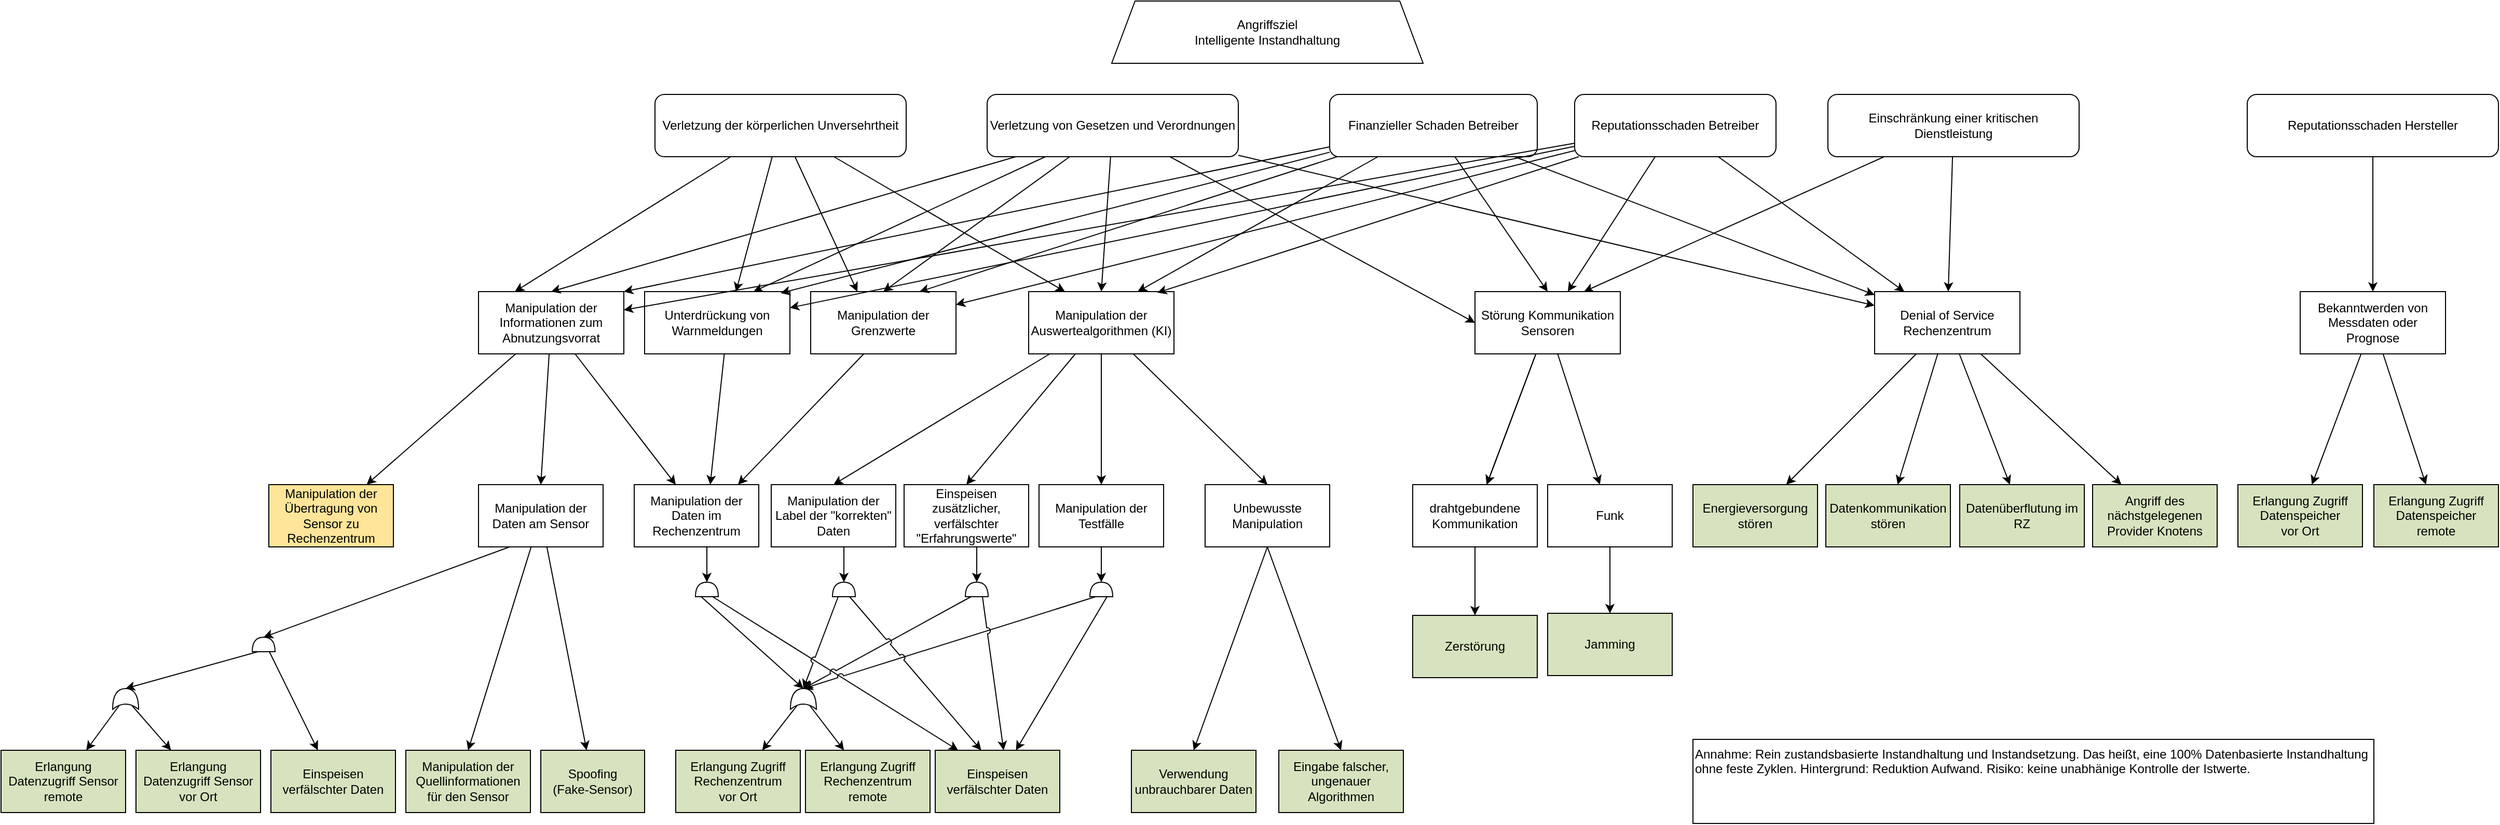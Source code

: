 <mxfile compressed="false" version="15.7.3" type="device">
  <diagram id="bJp0U2BYxJu8FbHyDJQ4" name="Seite-1">
    <mxGraphModel dx="253" dy="875" grid="1" gridSize="10" guides="1" tooltips="1" connect="1" arrows="1" fold="1" page="1" pageScale="1" pageWidth="1169" pageHeight="827" math="0" shadow="0">
      <root>
        <mxCell id="0" />
        <mxCell id="1" parent="0" />
        <mxCell id="jXCS238gb6TeO9UXM5F6-50" value="" style="edgeStyle=none;rounded=0;orthogonalLoop=1;jettySize=auto;exitX=0;exitY=0.75;exitDx=0;exitDy=0;exitPerimeter=0;jumpStyle=arc;" parent="1" source="jXCS238gb6TeO9UXM5F6-48" edge="1">
          <mxGeometry relative="1" as="geometry">
            <mxPoint x="2342.5" y="622.5" as="sourcePoint" />
            <mxPoint x="2622.051" y="742" as="targetPoint" />
          </mxGeometry>
        </mxCell>
        <mxCell id="eo-EwUSCdZ1exYj2hIaM-5" style="rounded=0;orthogonalLoop=1;jettySize=auto;entryX=0.25;entryY=0;entryDx=0;entryDy=0;" parent="1" source="fspGmHOXtjN8gbxVSLJ7-2" target="HO09paWQtQ8aA_VJCihO-5" edge="1">
          <mxGeometry relative="1" as="geometry">
            <mxPoint x="2220" y="290" as="targetPoint" />
          </mxGeometry>
        </mxCell>
        <mxCell id="eo-EwUSCdZ1exYj2hIaM-16" style="edgeStyle=none;rounded=0;orthogonalLoop=1;jettySize=auto;entryX=0.25;entryY=0;entryDx=0;entryDy=0;" parent="1" source="fspGmHOXtjN8gbxVSLJ7-2" target="BZ-zsQf28_UimCe_Q0Ja-2" edge="1">
          <mxGeometry relative="1" as="geometry">
            <mxPoint x="2631.833" y="290" as="targetPoint" />
          </mxGeometry>
        </mxCell>
        <mxCell id="eo-EwUSCdZ1exYj2hIaM-18" style="edgeStyle=none;rounded=0;orthogonalLoop=1;jettySize=auto;" parent="1" source="fspGmHOXtjN8gbxVSLJ7-2" edge="1">
          <mxGeometry relative="1" as="geometry">
            <mxPoint x="2408.053" y="300" as="targetPoint" />
          </mxGeometry>
        </mxCell>
        <object label="Verletzung der körperlichen Unversehrtheit" id="fspGmHOXtjN8gbxVSLJ7-2">
          <ag_attributes />
          <ag_computed_attributes />
          <mxCell style="rounded=1;whiteSpace=wrap;" parent="1" vertex="1">
            <mxGeometry x="2330" y="110" width="242" height="60" as="geometry" />
          </mxCell>
        </object>
        <object label="Finanzieller Schaden Betreiber" id="fspGmHOXtjN8gbxVSLJ7-3">
          <ag_attributes />
          <ag_computed_attributes />
          <mxCell style="rounded=1;whiteSpace=wrap;" parent="1" vertex="1">
            <mxGeometry x="2980" y="110" width="200" height="60" as="geometry" />
          </mxCell>
        </object>
        <object label="Einschränkung einer kritischen Dienstleistung" id="fspGmHOXtjN8gbxVSLJ7-4">
          <ag_attributes />
          <ag_computed_attributes />
          <mxCell style="rounded=1;whiteSpace=wrap;" parent="1" vertex="1">
            <mxGeometry x="3460" y="110" width="242" height="60" as="geometry" />
          </mxCell>
        </object>
        <object label="Verletzung von Gesetzen und Verordnungen" id="fspGmHOXtjN8gbxVSLJ7-5">
          <ag_attributes />
          <ag_computed_attributes />
          <mxCell style="rounded=1;whiteSpace=wrap;" parent="1" vertex="1">
            <mxGeometry x="2650" y="110" width="242" height="60" as="geometry" />
          </mxCell>
        </object>
        <mxCell id="1Eub8yADe1-0UL1Ypj2I-6" value="" style="edgeStyle=none;rounded=0;orthogonalLoop=1;jettySize=auto;" parent="1" source="HO09paWQtQ8aA_VJCihO-5" target="1Eub8yADe1-0UL1Ypj2I-5" edge="1">
          <mxGeometry relative="1" as="geometry" />
        </mxCell>
        <object label="Manipulation der Informationen zum Abnutzungsvorrat" id="HO09paWQtQ8aA_VJCihO-5">
          <ag_attributes />
          <ag_computed_attributes />
          <mxCell style="rounded=0;whiteSpace=wrap;" parent="1" vertex="1">
            <mxGeometry x="2160" y="300" width="140" height="60" as="geometry" />
          </mxCell>
        </object>
        <object label="Unterdrückung von Warnmeldungen" id="eo-EwUSCdZ1exYj2hIaM-17">
          <ag_attributes />
          <ag_computed_attributes />
          <mxCell style="rounded=0;whiteSpace=wrap;" parent="1" vertex="1">
            <mxGeometry x="2320" y="300" width="140" height="60" as="geometry" />
          </mxCell>
        </object>
        <mxCell id="eo-EwUSCdZ1exYj2hIaM-24" value="Annahme: Rein zustandsbasierte Instandhaltung und Instandsetzung. Das heißt, eine 100% Datenbasierte Instandhaltung ohne feste Zyklen. Hintergrund: Reduktion Aufwand. Risiko: keine unabhänige Kontrolle der Istwerte." style="rounded=0;whiteSpace=wrap;align=left;verticalAlign=top;" parent="1" vertex="1">
          <mxGeometry x="3330" y="731.5" width="656" height="81" as="geometry" />
        </mxCell>
        <mxCell id="1Eub8yADe1-0UL1Ypj2I-5" value="Manipulation der Übertragung von Sensor zu Rechenzentrum" style="whiteSpace=wrap;fillColor=#fee599;strokeColor=rgba(0, 0, 0, 1);" parent="1" vertex="1">
          <mxGeometry x="1958" y="486" width="120" height="60" as="geometry" />
        </mxCell>
        <mxCell id="prHqzUwzGcExC0PoVFJL-5" style="rounded=0;orthogonalLoop=1;jettySize=auto;entryX=1;entryY=0.5;entryDx=0;entryDy=0;entryPerimeter=0;exitY=1;exitDx=0;exitDy=0;exitX=0.25;" parent="1" source="BZ-zsQf28_UimCe_Q0Ja-1" target="prHqzUwzGcExC0PoVFJL-4" edge="1">
          <mxGeometry relative="1" as="geometry" />
        </mxCell>
        <mxCell id="BZ-zsQf28_UimCe_Q0Ja-1" value="Manipulation der Daten am Sensor" style="whiteSpace=wrap;rounded=0;" parent="1" vertex="1">
          <mxGeometry x="2160" y="486" width="120" height="60" as="geometry" />
        </mxCell>
        <object label="Manipulation der Auswertealgorithmen (KI)" id="BZ-zsQf28_UimCe_Q0Ja-2">
          <ag_attributes />
          <ag_computed_attributes />
          <mxCell style="rounded=0;whiteSpace=wrap;" parent="1" vertex="1">
            <mxGeometry x="2690" y="300" width="140" height="60" as="geometry" />
          </mxCell>
        </object>
        <object label="Manipulation der Grenzwerte" id="BZ-zsQf28_UimCe_Q0Ja-3">
          <ag_attributes />
          <ag_computed_attributes />
          <mxCell style="rounded=0;whiteSpace=wrap;" parent="1" vertex="1">
            <mxGeometry x="2480" y="300" width="140" height="60" as="geometry" />
          </mxCell>
        </object>
        <mxCell id="BZ-zsQf28_UimCe_Q0Ja-5" style="edgeStyle=none;rounded=0;orthogonalLoop=1;jettySize=auto;entryX=0.25;entryY=0;entryDx=0;entryDy=0;" parent="1" source="fspGmHOXtjN8gbxVSLJ7-2" edge="1">
          <mxGeometry relative="1" as="geometry">
            <mxPoint x="2488.8" y="180" as="sourcePoint" />
            <mxPoint x="2525" y="300" as="targetPoint" />
          </mxGeometry>
        </mxCell>
        <mxCell id="BZ-zsQf28_UimCe_Q0Ja-6" value="" style="edgeStyle=none;rounded=0;orthogonalLoop=1;jettySize=auto;entryX=0.5;entryY=0;entryDx=0;entryDy=0;" parent="1" source="HO09paWQtQ8aA_VJCihO-5" target="BZ-zsQf28_UimCe_Q0Ja-1" edge="1">
          <mxGeometry relative="1" as="geometry">
            <mxPoint x="2234.929" y="430" as="sourcePoint" />
            <mxPoint x="2144.071" y="510" as="targetPoint" />
          </mxGeometry>
        </mxCell>
        <mxCell id="BZ-zsQf28_UimCe_Q0Ja-9" value="Manipulation der Daten im Rechenzentrum" style="whiteSpace=wrap;rounded=0;" parent="1" vertex="1">
          <mxGeometry x="2310" y="486" width="120" height="60" as="geometry" />
        </mxCell>
        <mxCell id="BZ-zsQf28_UimCe_Q0Ja-10" value="" style="edgeStyle=none;rounded=0;orthogonalLoop=1;jettySize=auto;entryX=0.25;entryY=0;entryDx=0;entryDy=0;" parent="1" source="HO09paWQtQ8aA_VJCihO-5" edge="1">
          <mxGeometry relative="1" as="geometry">
            <mxPoint x="2269" y="430" as="sourcePoint" />
            <mxPoint x="2350" y="486.0" as="targetPoint" />
          </mxGeometry>
        </mxCell>
        <mxCell id="BZ-zsQf28_UimCe_Q0Ja-11" value="Einspeisen zusätzlicher, verfälschter &quot;Erfahrungswerte&quot;" style="whiteSpace=wrap;rounded=0;" parent="1" vertex="1">
          <mxGeometry x="2570" y="486" width="120" height="60" as="geometry" />
        </mxCell>
        <mxCell id="BZ-zsQf28_UimCe_Q0Ja-12" value="" style="edgeStyle=none;rounded=0;orthogonalLoop=1;jettySize=auto;" parent="1" edge="1">
          <mxGeometry relative="1" as="geometry">
            <mxPoint x="2396.774" y="360" as="sourcePoint" />
            <mxPoint x="2383.226" y="486.0" as="targetPoint" />
          </mxGeometry>
        </mxCell>
        <mxCell id="BZ-zsQf28_UimCe_Q0Ja-13" value="" style="edgeStyle=none;rounded=0;orthogonalLoop=1;jettySize=auto;entryX=0.5;entryY=0;entryDx=0;entryDy=0;" parent="1" source="BZ-zsQf28_UimCe_Q0Ja-2" target="BZ-zsQf28_UimCe_Q0Ja-11" edge="1">
          <mxGeometry relative="1" as="geometry">
            <mxPoint x="2430" y="430" as="sourcePoint" />
            <mxPoint x="2360" y="510" as="targetPoint" />
          </mxGeometry>
        </mxCell>
        <mxCell id="BZ-zsQf28_UimCe_Q0Ja-15" value="Manipulation der Testfälle" style="whiteSpace=wrap;rounded=0;" parent="1" vertex="1">
          <mxGeometry x="2700" y="486" width="120" height="60" as="geometry" />
        </mxCell>
        <mxCell id="BZ-zsQf28_UimCe_Q0Ja-16" value="" style="edgeStyle=none;rounded=0;orthogonalLoop=1;jettySize=auto;entryX=0.5;entryY=0;entryDx=0;entryDy=0;" parent="1" source="BZ-zsQf28_UimCe_Q0Ja-2" target="BZ-zsQf28_UimCe_Q0Ja-15" edge="1">
          <mxGeometry relative="1" as="geometry">
            <mxPoint x="2564.94" y="430" as="sourcePoint" />
            <mxPoint x="2500" y="510" as="targetPoint" />
          </mxGeometry>
        </mxCell>
        <mxCell id="BZ-zsQf28_UimCe_Q0Ja-17" value="" style="edgeStyle=none;rounded=0;orthogonalLoop=1;jettySize=auto;entryX=0.75;entryY=0;entryDx=0;entryDy=0;" parent="1" edge="1">
          <mxGeometry relative="1" as="geometry">
            <mxPoint x="2531.154" y="360" as="sourcePoint" />
            <mxPoint x="2410" y="486.0" as="targetPoint" />
          </mxGeometry>
        </mxCell>
        <mxCell id="BZ-zsQf28_UimCe_Q0Ja-18" value="Erlangung Zugriff Rechenzentrum&#xa;vor Ort" style="whiteSpace=wrap;fillColor=#d7e3bf;strokeColor=rgba(0, 0, 0, 1);" parent="1" vertex="1">
          <mxGeometry x="2350" y="742" width="120" height="60" as="geometry" />
        </mxCell>
        <mxCell id="BZ-zsQf28_UimCe_Q0Ja-19" value="Erlangung Zugriff Rechenzentrum&#xa;remote" style="whiteSpace=wrap;fillColor=#d7e3bf;strokeColor=rgba(0, 0, 0, 1);" parent="1" vertex="1">
          <mxGeometry x="2475" y="742" width="120" height="60" as="geometry" />
        </mxCell>
        <mxCell id="BZ-zsQf28_UimCe_Q0Ja-20" value="Erlangung Datenzugriff Sensor vor Ort" style="whiteSpace=wrap;fillColor=#d7e3bf;strokeColor=rgba(0, 0, 0, 1);" parent="1" vertex="1">
          <mxGeometry x="1830" y="742" width="120" height="60" as="geometry" />
        </mxCell>
        <mxCell id="BZ-zsQf28_UimCe_Q0Ja-21" value="Erlangung Datenzugriff Sensor remote" style="whiteSpace=wrap;fillColor=#d7e3bf;strokeColor=rgba(0, 0, 0, 1);" parent="1" vertex="1">
          <mxGeometry x="1700" y="742" width="120" height="60" as="geometry" />
        </mxCell>
        <mxCell id="BZ-zsQf28_UimCe_Q0Ja-22" value="" style="edgeStyle=none;rounded=0;orthogonalLoop=1;jettySize=auto;exitX=0.175;exitY=0.25;exitDx=0;exitDy=0;exitPerimeter=0;" parent="1" source="prHqzUwzGcExC0PoVFJL-3" target="BZ-zsQf28_UimCe_Q0Ja-21" edge="1">
          <mxGeometry relative="1" as="geometry">
            <mxPoint x="1773.75" y="721.0" as="sourcePoint" />
            <mxPoint x="2080" y="572" as="targetPoint" />
          </mxGeometry>
        </mxCell>
        <mxCell id="BZ-zsQf28_UimCe_Q0Ja-23" value="" style="edgeStyle=none;rounded=0;orthogonalLoop=1;jettySize=auto;exitX=0.175;exitY=0.75;exitDx=0;exitDy=0;exitPerimeter=0;" parent="1" source="prHqzUwzGcExC0PoVFJL-3" target="BZ-zsQf28_UimCe_Q0Ja-20" edge="1">
          <mxGeometry relative="1" as="geometry">
            <mxPoint x="1786.25" y="721.0" as="sourcePoint" />
            <mxPoint x="1940" y="752" as="targetPoint" />
          </mxGeometry>
        </mxCell>
        <mxCell id="BZ-zsQf28_UimCe_Q0Ja-26" value="Einspeisen verfälschter Daten" style="whiteSpace=wrap;fillColor=#d7e3bf;strokeColor=rgba(0, 0, 0, 1);" parent="1" vertex="1">
          <mxGeometry x="2600" y="742" width="120" height="60" as="geometry" />
        </mxCell>
        <mxCell id="BZ-zsQf28_UimCe_Q0Ja-33" value="Unbewusste Manipulation" style="whiteSpace=wrap;rounded=0;" parent="1" vertex="1">
          <mxGeometry x="2860" y="486" width="120" height="60" as="geometry" />
        </mxCell>
        <mxCell id="BZ-zsQf28_UimCe_Q0Ja-34" value="Verwendung unbrauchbarer Daten" style="whiteSpace=wrap;fillColor=#d7e3bf;strokeColor=rgba(0, 0, 0, 1);" parent="1" vertex="1">
          <mxGeometry x="2789" y="742" width="120" height="60" as="geometry" />
        </mxCell>
        <mxCell id="BZ-zsQf28_UimCe_Q0Ja-35" value="Eingabe falscher, ungenauer Algorithmen" style="whiteSpace=wrap;fillColor=#d7e3bf;strokeColor=rgba(0, 0, 0, 1);" parent="1" vertex="1">
          <mxGeometry x="2931" y="742" width="120" height="60" as="geometry" />
        </mxCell>
        <mxCell id="BZ-zsQf28_UimCe_Q0Ja-36" value="" style="edgeStyle=none;rounded=0;orthogonalLoop=1;jettySize=auto;entryX=0.5;entryY=0;entryDx=0;entryDy=0;" parent="1" source="BZ-zsQf28_UimCe_Q0Ja-2" target="BZ-zsQf28_UimCe_Q0Ja-33" edge="1">
          <mxGeometry relative="1" as="geometry">
            <mxPoint x="2710" y="430" as="sourcePoint" />
            <mxPoint x="2790" y="510" as="targetPoint" />
          </mxGeometry>
        </mxCell>
        <mxCell id="BZ-zsQf28_UimCe_Q0Ja-37" value="" style="edgeStyle=none;rounded=0;orthogonalLoop=1;jettySize=auto;exitX=0.5;exitY=1;exitDx=0;exitDy=0;entryX=0.5;entryY=0;entryDx=0;entryDy=0;" parent="1" source="BZ-zsQf28_UimCe_Q0Ja-33" target="BZ-zsQf28_UimCe_Q0Ja-34" edge="1">
          <mxGeometry relative="1" as="geometry">
            <mxPoint x="2745" y="430" as="sourcePoint" />
            <mxPoint x="2850" y="680" as="targetPoint" />
          </mxGeometry>
        </mxCell>
        <mxCell id="BZ-zsQf28_UimCe_Q0Ja-38" value="" style="edgeStyle=none;rounded=0;orthogonalLoop=1;jettySize=auto;exitX=0.5;exitY=1;exitDx=0;exitDy=0;entryX=0.5;entryY=0;entryDx=0;entryDy=0;" parent="1" source="BZ-zsQf28_UimCe_Q0Ja-33" target="BZ-zsQf28_UimCe_Q0Ja-35" edge="1">
          <mxGeometry relative="1" as="geometry">
            <mxPoint x="2940" y="570" as="sourcePoint" />
            <mxPoint x="2860" y="690" as="targetPoint" />
          </mxGeometry>
        </mxCell>
        <mxCell id="BZ-zsQf28_UimCe_Q0Ja-50" style="edgeStyle=none;rounded=0;orthogonalLoop=1;jettySize=auto;entryX=0.75;entryY=0;entryDx=0;entryDy=0;" parent="1" source="fspGmHOXtjN8gbxVSLJ7-3" target="BZ-zsQf28_UimCe_Q0Ja-2" edge="1">
          <mxGeometry relative="1" as="geometry">
            <mxPoint x="2572" y="165" as="sourcePoint" />
            <mxPoint x="2710" y="300" as="targetPoint" />
          </mxGeometry>
        </mxCell>
        <mxCell id="BZ-zsQf28_UimCe_Q0Ja-51" style="edgeStyle=none;rounded=0;orthogonalLoop=1;jettySize=auto;entryX=1;entryY=0;entryDx=0;entryDy=0;" parent="1" source="fspGmHOXtjN8gbxVSLJ7-3" target="HO09paWQtQ8aA_VJCihO-5" edge="1">
          <mxGeometry relative="1" as="geometry">
            <mxPoint x="2821" y="180" as="sourcePoint" />
            <mxPoint x="2290" y="290" as="targetPoint" />
          </mxGeometry>
        </mxCell>
        <mxCell id="BZ-zsQf28_UimCe_Q0Ja-53" style="edgeStyle=none;rounded=0;orthogonalLoop=1;jettySize=auto;entryX=0.75;entryY=0;entryDx=0;entryDy=0;" parent="1" source="fspGmHOXtjN8gbxVSLJ7-3" target="BZ-zsQf28_UimCe_Q0Ja-3" edge="1">
          <mxGeometry relative="1" as="geometry">
            <mxPoint x="2829.228" y="183.78" as="sourcePoint" />
            <mxPoint x="2443" y="300" as="targetPoint" />
          </mxGeometry>
        </mxCell>
        <mxCell id="jXCS238gb6TeO9UXM5F6-72" value="" style="edgeStyle=none;rounded=0;orthogonalLoop=1;jettySize=auto;" parent="1" source="BZ-zsQf28_UimCe_Q0Ja-54" target="jXCS238gb6TeO9UXM5F6-71" edge="1">
          <mxGeometry relative="1" as="geometry" />
        </mxCell>
        <mxCell id="jXCS238gb6TeO9UXM5F6-73" value="" style="edgeStyle=none;rounded=0;orthogonalLoop=1;jettySize=auto;" parent="1" source="BZ-zsQf28_UimCe_Q0Ja-54" target="jXCS238gb6TeO9UXM5F6-71" edge="1">
          <mxGeometry relative="1" as="geometry" />
        </mxCell>
        <mxCell id="jXCS238gb6TeO9UXM5F6-75" style="edgeStyle=none;rounded=0;orthogonalLoop=1;jettySize=auto;" parent="1" source="BZ-zsQf28_UimCe_Q0Ja-54" target="jXCS238gb6TeO9UXM5F6-74" edge="1">
          <mxGeometry relative="1" as="geometry">
            <mxPoint x="3265" y="470" as="targetPoint" />
          </mxGeometry>
        </mxCell>
        <object label="Störung Kommunikation Sensoren" id="BZ-zsQf28_UimCe_Q0Ja-54">
          <ag_attributes />
          <ag_computed_attributes />
          <mxCell style="rounded=0;whiteSpace=wrap;" parent="1" vertex="1">
            <mxGeometry x="3120" y="300" width="140" height="60" as="geometry" />
          </mxCell>
        </object>
        <mxCell id="BZ-zsQf28_UimCe_Q0Ja-55" style="edgeStyle=none;rounded=0;orthogonalLoop=1;jettySize=auto;entryX=0.5;entryY=0;entryDx=0;entryDy=0;" parent="1" source="fspGmHOXtjN8gbxVSLJ7-3" target="BZ-zsQf28_UimCe_Q0Ja-54" edge="1">
          <mxGeometry relative="1" as="geometry">
            <mxPoint x="2919.736" y="180.24" as="sourcePoint" />
            <mxPoint x="2710" y="300" as="targetPoint" />
          </mxGeometry>
        </mxCell>
        <mxCell id="BZ-zsQf28_UimCe_Q0Ja-56" style="edgeStyle=none;rounded=0;orthogonalLoop=1;jettySize=auto;entryX=0.5;entryY=0;entryDx=0;entryDy=0;" parent="1" source="fspGmHOXtjN8gbxVSLJ7-5" target="BZ-zsQf28_UimCe_Q0Ja-2" edge="1">
          <mxGeometry relative="1" as="geometry">
            <mxPoint x="2919.736" y="180.24" as="sourcePoint" />
            <mxPoint x="2740" y="290" as="targetPoint" />
          </mxGeometry>
        </mxCell>
        <mxCell id="BZ-zsQf28_UimCe_Q0Ja-57" style="edgeStyle=none;rounded=0;orthogonalLoop=1;jettySize=auto;entryX=0.5;entryY=0;entryDx=0;entryDy=0;" parent="1" source="fspGmHOXtjN8gbxVSLJ7-5" target="BZ-zsQf28_UimCe_Q0Ja-3" edge="1">
          <mxGeometry relative="1" as="geometry">
            <mxPoint x="3081" y="180" as="sourcePoint" />
            <mxPoint x="2780.0" y="330" as="targetPoint" />
          </mxGeometry>
        </mxCell>
        <mxCell id="BZ-zsQf28_UimCe_Q0Ja-58" style="edgeStyle=none;rounded=0;orthogonalLoop=1;jettySize=auto;entryX=0.75;entryY=0;entryDx=0;entryDy=0;" parent="1" source="fspGmHOXtjN8gbxVSLJ7-5" target="eo-EwUSCdZ1exYj2hIaM-17" edge="1">
          <mxGeometry relative="1" as="geometry">
            <mxPoint x="3010" y="170" as="sourcePoint" />
            <mxPoint x="2630" y="300" as="targetPoint" />
          </mxGeometry>
        </mxCell>
        <mxCell id="BZ-zsQf28_UimCe_Q0Ja-59" style="edgeStyle=none;rounded=0;orthogonalLoop=1;jettySize=auto;entryX=0.5;entryY=0;entryDx=0;entryDy=0;" parent="1" target="HO09paWQtQ8aA_VJCihO-5" edge="1">
          <mxGeometry relative="1" as="geometry">
            <mxPoint x="2677.688" y="170" as="sourcePoint" />
            <mxPoint x="2290" y="290" as="targetPoint" />
          </mxGeometry>
        </mxCell>
        <mxCell id="BZ-zsQf28_UimCe_Q0Ja-60" style="edgeStyle=none;rounded=0;orthogonalLoop=1;jettySize=auto;entryX=0.937;entryY=0.024;entryDx=0;entryDy=0;entryPerimeter=0;" parent="1" source="fspGmHOXtjN8gbxVSLJ7-3" target="eo-EwUSCdZ1exYj2hIaM-17" edge="1">
          <mxGeometry relative="1" as="geometry">
            <mxPoint x="3040.5" y="180" as="sourcePoint" />
            <mxPoint x="2294" y="300" as="targetPoint" />
          </mxGeometry>
        </mxCell>
        <mxCell id="BZ-zsQf28_UimCe_Q0Ja-61" style="edgeStyle=none;rounded=0;orthogonalLoop=1;jettySize=auto;entryX=0.75;entryY=0;entryDx=0;entryDy=0;" parent="1" source="fspGmHOXtjN8gbxVSLJ7-4" target="BZ-zsQf28_UimCe_Q0Ja-54" edge="1">
          <mxGeometry relative="1" as="geometry">
            <mxPoint x="3214.014" y="176.7" as="sourcePoint" />
            <mxPoint x="3330" y="300" as="targetPoint" />
          </mxGeometry>
        </mxCell>
        <mxCell id="jXCS238gb6TeO9UXM5F6-84" style="edgeStyle=none;rounded=0;orthogonalLoop=1;jettySize=auto;" parent="1" source="prHqzUwzGcExC0PoVFJL-10" target="jXCS238gb6TeO9UXM5F6-82" edge="1">
          <mxGeometry relative="1" as="geometry">
            <mxPoint x="3400" y="440" as="targetPoint" />
            <mxPoint x="3397.619" y="420" as="sourcePoint" />
          </mxGeometry>
        </mxCell>
        <mxCell id="jXCS238gb6TeO9UXM5F6-85" style="edgeStyle=none;rounded=0;orthogonalLoop=1;jettySize=auto;" parent="1" source="prHqzUwzGcExC0PoVFJL-10" target="jXCS238gb6TeO9UXM5F6-83" edge="1">
          <mxGeometry relative="1" as="geometry">
            <mxPoint x="3440.625" y="420" as="sourcePoint" />
          </mxGeometry>
        </mxCell>
        <mxCell id="jXCS238gb6TeO9UXM5F6-87" style="edgeStyle=none;rounded=0;orthogonalLoop=1;jettySize=auto;" parent="1" source="prHqzUwzGcExC0PoVFJL-10" target="jXCS238gb6TeO9UXM5F6-86" edge="1">
          <mxGeometry relative="1" as="geometry">
            <mxPoint x="3470.0" y="414.889" as="sourcePoint" />
          </mxGeometry>
        </mxCell>
        <mxCell id="BZ-zsQf28_UimCe_Q0Ja-63" style="edgeStyle=none;rounded=0;orthogonalLoop=1;jettySize=auto;" parent="1" source="fspGmHOXtjN8gbxVSLJ7-4" target="prHqzUwzGcExC0PoVFJL-10" edge="1">
          <mxGeometry relative="1" as="geometry">
            <mxPoint x="3401" y="180" as="sourcePoint" />
            <mxPoint x="3425.0" y="360" as="targetPoint" />
          </mxGeometry>
        </mxCell>
        <mxCell id="BZ-zsQf28_UimCe_Q0Ja-64" style="edgeStyle=none;rounded=0;orthogonalLoop=1;jettySize=auto;" parent="1" source="fspGmHOXtjN8gbxVSLJ7-3" target="prHqzUwzGcExC0PoVFJL-10" edge="1">
          <mxGeometry relative="1" as="geometry">
            <mxPoint x="3461.5" y="180" as="sourcePoint" />
            <mxPoint x="3383.14" y="360.84" as="targetPoint" />
          </mxGeometry>
        </mxCell>
        <mxCell id="jXCS238gb6TeO9UXM5F6-1" style="edgeStyle=none;rounded=0;orthogonalLoop=1;jettySize=auto;entryX=0;entryY=0.5;entryDx=0;entryDy=0;" parent="1" source="fspGmHOXtjN8gbxVSLJ7-5" target="BZ-zsQf28_UimCe_Q0Ja-54" edge="1">
          <mxGeometry relative="1" as="geometry">
            <mxPoint x="2761" y="180" as="sourcePoint" />
            <mxPoint x="2790.0" y="330" as="targetPoint" />
          </mxGeometry>
        </mxCell>
        <mxCell id="jXCS238gb6TeO9UXM5F6-2" style="edgeStyle=none;rounded=0;orthogonalLoop=1;jettySize=auto;" parent="1" source="fspGmHOXtjN8gbxVSLJ7-5" target="prHqzUwzGcExC0PoVFJL-10" edge="1">
          <mxGeometry relative="1" as="geometry">
            <mxPoint x="2821.5" y="180" as="sourcePoint" />
            <mxPoint x="3355" y="360.0" as="targetPoint" />
          </mxGeometry>
        </mxCell>
        <mxCell id="jXCS238gb6TeO9UXM5F6-5" value="" style="shape=or;whiteSpace=wrap;rotation=-90;" parent="1" vertex="1">
          <mxGeometry x="2753" y="576" width="14" height="22" as="geometry" />
        </mxCell>
        <mxCell id="jXCS238gb6TeO9UXM5F6-6" value="" style="edgeStyle=none;rounded=0;orthogonalLoop=1;jettySize=auto;exitX=0.5;exitY=1;exitDx=0;exitDy=0;entryX=1;entryY=0.5;entryDx=0;entryDy=0;entryPerimeter=0;" parent="1" source="BZ-zsQf28_UimCe_Q0Ja-15" target="jXCS238gb6TeO9UXM5F6-5" edge="1">
          <mxGeometry relative="1" as="geometry">
            <mxPoint x="2690" y="580" as="sourcePoint" />
            <mxPoint x="2690" y="700" as="targetPoint" />
          </mxGeometry>
        </mxCell>
        <mxCell id="jXCS238gb6TeO9UXM5F6-7" value="" style="edgeStyle=none;rounded=0;orthogonalLoop=1;jettySize=auto;exitX=0;exitY=0.25;exitDx=0;exitDy=0;entryX=1;entryY=0.5;entryDx=0;entryDy=0;entryPerimeter=0;exitPerimeter=0;jumpStyle=arc;" parent="1" source="jXCS238gb6TeO9UXM5F6-5" target="jXCS238gb6TeO9UXM5F6-44" edge="1">
          <mxGeometry relative="1" as="geometry">
            <mxPoint x="2790" y="570" as="sourcePoint" />
            <mxPoint x="2723" y="604" as="targetPoint" />
          </mxGeometry>
        </mxCell>
        <mxCell id="jXCS238gb6TeO9UXM5F6-14" value="" style="edgeStyle=none;rounded=0;orthogonalLoop=1;jettySize=auto;exitX=0;exitY=0.75;exitDx=0;exitDy=0;exitPerimeter=0;jumpStyle=arc;" parent="1" source="jXCS238gb6TeO9UXM5F6-5" target="BZ-zsQf28_UimCe_Q0Ja-26" edge="1">
          <mxGeometry relative="1" as="geometry">
            <mxPoint x="2728.5" y="618" as="sourcePoint" />
            <mxPoint x="2623.4" y="691.26" as="targetPoint" />
          </mxGeometry>
        </mxCell>
        <mxCell id="jXCS238gb6TeO9UXM5F6-18" value="Manipulation der Label der &quot;korrekten&quot; Daten" style="whiteSpace=wrap;rounded=0;" parent="1" vertex="1">
          <mxGeometry x="2442" y="486" width="120" height="60" as="geometry" />
        </mxCell>
        <mxCell id="jXCS238gb6TeO9UXM5F6-19" value="" style="edgeStyle=none;rounded=0;orthogonalLoop=1;jettySize=auto;entryX=0.5;entryY=0;entryDx=0;entryDy=0;" parent="1" source="BZ-zsQf28_UimCe_Q0Ja-2" target="jXCS238gb6TeO9UXM5F6-18" edge="1">
          <mxGeometry relative="1" as="geometry">
            <mxPoint x="2650" y="649.5" as="sourcePoint" />
            <mxPoint x="2380" y="700" as="targetPoint" />
          </mxGeometry>
        </mxCell>
        <mxCell id="jXCS238gb6TeO9UXM5F6-27" value="" style="shape=or;whiteSpace=wrap;rotation=-90;" parent="1" vertex="1">
          <mxGeometry x="2633" y="576" width="14" height="22" as="geometry" />
        </mxCell>
        <mxCell id="jXCS238gb6TeO9UXM5F6-29" value="" style="edgeStyle=none;rounded=0;orthogonalLoop=1;jettySize=auto;exitX=0;exitY=0.25;exitDx=0;exitDy=0;entryX=1;entryY=0.5;entryDx=0;entryDy=0;entryPerimeter=0;exitPerimeter=0;jumpStyle=arc;" parent="1" source="jXCS238gb6TeO9UXM5F6-27" target="jXCS238gb6TeO9UXM5F6-44" edge="1">
          <mxGeometry relative="1" as="geometry">
            <mxPoint x="2670" y="574.5" as="sourcePoint" />
            <mxPoint x="2547.071" y="621.929" as="targetPoint" />
          </mxGeometry>
        </mxCell>
        <mxCell id="jXCS238gb6TeO9UXM5F6-30" value="" style="edgeStyle=none;rounded=0;orthogonalLoop=1;jettySize=auto;exitX=0;exitY=0.75;exitDx=0;exitDy=0;exitPerimeter=0;jumpStyle=arc;" parent="1" source="jXCS238gb6TeO9UXM5F6-27" edge="1">
          <mxGeometry relative="1" as="geometry">
            <mxPoint x="2608.5" y="622.5" as="sourcePoint" />
            <mxPoint x="2665.871" y="742" as="targetPoint" />
          </mxGeometry>
        </mxCell>
        <mxCell id="jXCS238gb6TeO9UXM5F6-32" value="" style="edgeStyle=none;rounded=0;orthogonalLoop=1;jettySize=auto;entryX=1;entryY=0.5;entryDx=0;entryDy=0;entryPerimeter=0;" parent="1" target="jXCS238gb6TeO9UXM5F6-27" edge="1">
          <mxGeometry relative="1" as="geometry">
            <mxPoint x="2640" y="546.0" as="sourcePoint" />
            <mxPoint x="2557.071" y="631.929" as="targetPoint" />
          </mxGeometry>
        </mxCell>
        <mxCell id="jXCS238gb6TeO9UXM5F6-40" value="" style="shape=or;whiteSpace=wrap;rotation=-90;" parent="1" vertex="1">
          <mxGeometry x="2505" y="576" width="14" height="22" as="geometry" />
        </mxCell>
        <mxCell id="jXCS238gb6TeO9UXM5F6-41" value="" style="edgeStyle=none;rounded=0;orthogonalLoop=1;jettySize=auto;exitX=0;exitY=0.25;exitDx=0;exitDy=0;exitPerimeter=0;entryX=1;entryY=0.5;entryDx=0;entryDy=0;entryPerimeter=0;jumpStyle=arc;" parent="1" source="jXCS238gb6TeO9UXM5F6-40" target="jXCS238gb6TeO9UXM5F6-44" edge="1">
          <mxGeometry relative="1" as="geometry">
            <mxPoint x="2490" y="600" as="sourcePoint" />
            <mxPoint x="2480" y="615" as="targetPoint" />
          </mxGeometry>
        </mxCell>
        <mxCell id="jXCS238gb6TeO9UXM5F6-42" value="" style="edgeStyle=none;rounded=0;orthogonalLoop=1;jettySize=auto;exitX=0;exitY=0.75;exitDx=0;exitDy=0;exitPerimeter=0;jumpStyle=arc;" parent="1" source="jXCS238gb6TeO9UXM5F6-40" edge="1">
          <mxGeometry relative="1" as="geometry">
            <mxPoint x="2508.5" y="622.5" as="sourcePoint" />
            <mxPoint x="2644.298" y="742" as="targetPoint" />
          </mxGeometry>
        </mxCell>
        <mxCell id="jXCS238gb6TeO9UXM5F6-43" value="" style="edgeStyle=none;rounded=0;orthogonalLoop=1;jettySize=auto;entryX=1;entryY=0.5;entryDx=0;entryDy=0;entryPerimeter=0;exitX=0.5;exitY=1;exitDx=0;exitDy=0;" parent="1" target="jXCS238gb6TeO9UXM5F6-40" edge="1">
          <mxGeometry relative="1" as="geometry">
            <mxPoint x="2512" y="546.0" as="sourcePoint" />
            <mxPoint x="2457.071" y="631.929" as="targetPoint" />
          </mxGeometry>
        </mxCell>
        <mxCell id="jXCS238gb6TeO9UXM5F6-44" value="" style="shape=xor;whiteSpace=wrap;rotation=-90;" parent="1" vertex="1">
          <mxGeometry x="2463" y="680" width="20" height="25" as="geometry" />
        </mxCell>
        <mxCell id="jXCS238gb6TeO9UXM5F6-45" value="" style="edgeStyle=none;rounded=0;orthogonalLoop=1;jettySize=auto;exitX=0.175;exitY=0.25;exitDx=0;exitDy=0;exitPerimeter=0;jumpStyle=arc;" parent="1" source="jXCS238gb6TeO9UXM5F6-44" target="BZ-zsQf28_UimCe_Q0Ja-18" edge="1">
          <mxGeometry relative="1" as="geometry">
            <mxPoint x="2503" y="608.0" as="sourcePoint" />
            <mxPoint x="2491.535" y="625.873" as="targetPoint" />
          </mxGeometry>
        </mxCell>
        <mxCell id="jXCS238gb6TeO9UXM5F6-46" value="" style="edgeStyle=none;rounded=0;orthogonalLoop=1;jettySize=auto;exitX=0.175;exitY=0.75;exitDx=0;exitDy=0;exitPerimeter=0;jumpStyle=arc;" parent="1" source="jXCS238gb6TeO9UXM5F6-44" target="BZ-zsQf28_UimCe_Q0Ja-19" edge="1">
          <mxGeometry relative="1" as="geometry">
            <mxPoint x="2484.29" y="639.198" as="sourcePoint" />
            <mxPoint x="2442.612" y="690" as="targetPoint" />
          </mxGeometry>
        </mxCell>
        <mxCell id="jXCS238gb6TeO9UXM5F6-48" value="" style="shape=or;whiteSpace=wrap;rotation=-90;" parent="1" vertex="1">
          <mxGeometry x="2373" y="576" width="14" height="22" as="geometry" />
        </mxCell>
        <mxCell id="jXCS238gb6TeO9UXM5F6-49" value="" style="edgeStyle=none;rounded=0;orthogonalLoop=1;jettySize=auto;exitX=0;exitY=0.25;exitDx=0;exitDy=0;exitPerimeter=0;entryX=1;entryY=0.5;entryDx=0;entryDy=0;entryPerimeter=0;jumpStyle=arc;" parent="1" source="jXCS238gb6TeO9UXM5F6-48" target="jXCS238gb6TeO9UXM5F6-44" edge="1">
          <mxGeometry relative="1" as="geometry">
            <mxPoint x="2324" y="600" as="sourcePoint" />
            <mxPoint x="2314" y="615" as="targetPoint" />
          </mxGeometry>
        </mxCell>
        <mxCell id="jXCS238gb6TeO9UXM5F6-51" value="" style="edgeStyle=none;rounded=0;orthogonalLoop=1;jettySize=auto;entryX=1;entryY=0.5;entryDx=0;entryDy=0;entryPerimeter=0;" parent="1" target="jXCS238gb6TeO9UXM5F6-48" edge="1">
          <mxGeometry relative="1" as="geometry">
            <mxPoint x="2380" y="546.0" as="sourcePoint" />
            <mxPoint x="2291.071" y="631.929" as="targetPoint" />
          </mxGeometry>
        </mxCell>
        <mxCell id="jXCS238gb6TeO9UXM5F6-81" style="edgeStyle=none;rounded=0;orthogonalLoop=1;jettySize=auto;" parent="1" source="jXCS238gb6TeO9UXM5F6-71" target="jXCS238gb6TeO9UXM5F6-80" edge="1">
          <mxGeometry relative="1" as="geometry" />
        </mxCell>
        <mxCell id="jXCS238gb6TeO9UXM5F6-71" value="drahtgebundene Kommunikation" style="whiteSpace=wrap;rounded=0;" parent="1" vertex="1">
          <mxGeometry x="3060" y="486" width="120" height="60" as="geometry" />
        </mxCell>
        <mxCell id="jXCS238gb6TeO9UXM5F6-77" value="" style="edgeStyle=none;rounded=0;orthogonalLoop=1;jettySize=auto;" parent="1" source="jXCS238gb6TeO9UXM5F6-74" target="jXCS238gb6TeO9UXM5F6-76" edge="1">
          <mxGeometry relative="1" as="geometry" />
        </mxCell>
        <mxCell id="jXCS238gb6TeO9UXM5F6-74" value="Funk" style="whiteSpace=wrap;rounded=0;" parent="1" vertex="1">
          <mxGeometry x="3190" y="486" width="120" height="60" as="geometry" />
        </mxCell>
        <mxCell id="jXCS238gb6TeO9UXM5F6-76" value="Jamming" style="whiteSpace=wrap;fillColor=#d7e3bf;strokeColor=rgba(0, 0, 0, 1);" parent="1" vertex="1">
          <mxGeometry x="3190" y="610" width="120" height="60" as="geometry" />
        </mxCell>
        <mxCell id="jXCS238gb6TeO9UXM5F6-80" value="Zerstörung" style="whiteSpace=wrap;fillColor=#d7e3bf;strokeColor=rgba(0, 0, 0, 1);" parent="1" vertex="1">
          <mxGeometry x="3060" y="612" width="120" height="60" as="geometry" />
        </mxCell>
        <mxCell id="jXCS238gb6TeO9UXM5F6-82" value="Energieversorgung stören" style="whiteSpace=wrap;fillColor=#d7e3bf;strokeColor=rgba(0, 0, 0, 1);" parent="1" vertex="1">
          <mxGeometry x="3330" y="486" width="120" height="60" as="geometry" />
        </mxCell>
        <mxCell id="jXCS238gb6TeO9UXM5F6-83" value="Datenkommunikation stören" style="whiteSpace=wrap;fillColor=#d7e3bf;strokeColor=rgba(0, 0, 0, 1);" parent="1" vertex="1">
          <mxGeometry x="3458" y="486" width="120" height="60" as="geometry" />
        </mxCell>
        <mxCell id="jXCS238gb6TeO9UXM5F6-86" value="Datenüberflutung im RZ" style="whiteSpace=wrap;fillColor=#d7e3bf;strokeColor=rgba(0, 0, 0, 1);" parent="1" vertex="1">
          <mxGeometry x="3587" y="486" width="120" height="60" as="geometry" />
        </mxCell>
        <mxCell id="jXCS238gb6TeO9UXM5F6-88" value="Angriff des nächstgelegenen Provider Knotens" style="whiteSpace=wrap;fillColor=#d7e3bf;strokeColor=rgba(0, 0, 0, 1);" parent="1" vertex="1">
          <mxGeometry x="3715" y="486" width="120" height="60" as="geometry" />
        </mxCell>
        <mxCell id="jXCS238gb6TeO9UXM5F6-89" style="edgeStyle=none;rounded=0;orthogonalLoop=1;jettySize=auto;" parent="1" source="prHqzUwzGcExC0PoVFJL-10" target="jXCS238gb6TeO9UXM5F6-88" edge="1">
          <mxGeometry relative="1" as="geometry">
            <mxPoint x="3480" y="420.741" as="sourcePoint" />
            <mxPoint x="3765" y="450" as="targetPoint" />
          </mxGeometry>
        </mxCell>
        <mxCell id="jXCS238gb6TeO9UXM5F6-93" value="Spoofing&#xa;(Fake-Sensor)" style="whiteSpace=wrap;fillColor=#d7e3bf;strokeColor=rgba(0, 0, 0, 1);" parent="1" vertex="1">
          <mxGeometry x="2220" y="742" width="100" height="60" as="geometry" />
        </mxCell>
        <mxCell id="jXCS238gb6TeO9UXM5F6-94" value="" style="edgeStyle=none;rounded=0;orthogonalLoop=1;jettySize=auto;" parent="1" source="BZ-zsQf28_UimCe_Q0Ja-1" target="jXCS238gb6TeO9UXM5F6-93" edge="1">
          <mxGeometry relative="1" as="geometry">
            <mxPoint x="2230" y="570" as="sourcePoint" />
            <mxPoint x="2140" y="690" as="targetPoint" />
          </mxGeometry>
        </mxCell>
        <mxCell id="jXCS238gb6TeO9UXM5F6-95" value="Einspeisen verfälschter Daten" style="whiteSpace=wrap;fillColor=#d7e3bf;strokeColor=rgba(0, 0, 0, 1);" parent="1" vertex="1">
          <mxGeometry x="1960" y="742" width="120" height="60" as="geometry" />
        </mxCell>
        <mxCell id="jXCS238gb6TeO9UXM5F6-96" value="Manipulation der Quellinformationen für den Sensor" style="whiteSpace=wrap;fillColor=#d7e3bf;strokeColor=rgba(0, 0, 0, 1);" parent="1" vertex="1">
          <mxGeometry x="2090" y="742" width="120" height="60" as="geometry" />
        </mxCell>
        <mxCell id="jXCS238gb6TeO9UXM5F6-97" value="" style="edgeStyle=none;rounded=0;orthogonalLoop=1;jettySize=auto;entryX=0.5;entryY=0;entryDx=0;entryDy=0;" parent="1" source="BZ-zsQf28_UimCe_Q0Ja-1" target="jXCS238gb6TeO9UXM5F6-96" edge="1">
          <mxGeometry relative="1" as="geometry">
            <mxPoint x="2226" y="430" as="sourcePoint" />
            <mxPoint x="2134.286" y="510" as="targetPoint" />
          </mxGeometry>
        </mxCell>
        <mxCell id="prHqzUwzGcExC0PoVFJL-3" value="" style="shape=xor;whiteSpace=wrap;rotation=-90;" parent="1" vertex="1">
          <mxGeometry x="1810" y="680" width="20" height="25" as="geometry" />
        </mxCell>
        <mxCell id="prHqzUwzGcExC0PoVFJL-6" style="edgeStyle=none;rounded=0;orthogonalLoop=1;jettySize=auto;entryX=1;entryY=0.5;entryDx=0;entryDy=0;entryPerimeter=0;exitX=0;exitY=0.25;exitDx=0;exitDy=0;exitPerimeter=0;" parent="1" source="prHqzUwzGcExC0PoVFJL-4" target="prHqzUwzGcExC0PoVFJL-3" edge="1">
          <mxGeometry relative="1" as="geometry" />
        </mxCell>
        <mxCell id="prHqzUwzGcExC0PoVFJL-7" style="edgeStyle=none;rounded=0;orthogonalLoop=1;jettySize=auto;exitX=0;exitY=0.75;exitDx=0;exitDy=0;exitPerimeter=0;" parent="1" source="prHqzUwzGcExC0PoVFJL-4" target="jXCS238gb6TeO9UXM5F6-95" edge="1">
          <mxGeometry relative="1" as="geometry">
            <mxPoint x="1880.629" y="690" as="sourcePoint" />
          </mxGeometry>
        </mxCell>
        <mxCell id="prHqzUwzGcExC0PoVFJL-4" value="" style="shape=or;whiteSpace=wrap;rotation=-90;" parent="1" vertex="1">
          <mxGeometry x="1946" y="629" width="14" height="22" as="geometry" />
        </mxCell>
        <object label="Denial of Service Rechenzentrum" id="prHqzUwzGcExC0PoVFJL-10">
          <ag_attributes />
          <ag_computed_attributes />
          <mxCell style="rounded=0;whiteSpace=wrap;" parent="1" vertex="1">
            <mxGeometry x="3505" y="300" width="140" height="60" as="geometry" />
          </mxCell>
        </object>
        <mxCell id="prHqzUwzGcExC0PoVFJL-16" style="edgeStyle=none;rounded=0;jumpStyle=arc;orthogonalLoop=1;jettySize=auto;" parent="1" source="prHqzUwzGcExC0PoVFJL-11" target="prHqzUwzGcExC0PoVFJL-14" edge="1">
          <mxGeometry relative="1" as="geometry" />
        </mxCell>
        <mxCell id="prHqzUwzGcExC0PoVFJL-17" style="edgeStyle=none;rounded=0;jumpStyle=arc;orthogonalLoop=1;jettySize=auto;" parent="1" source="prHqzUwzGcExC0PoVFJL-11" target="prHqzUwzGcExC0PoVFJL-15" edge="1">
          <mxGeometry relative="1" as="geometry" />
        </mxCell>
        <mxCell id="prHqzUwzGcExC0PoVFJL-11" value="Bekanntwerden von Messdaten oder Prognose" style="rounded=0;whiteSpace=wrap;" parent="1" vertex="1">
          <mxGeometry x="3915" y="300" width="140" height="60" as="geometry" />
        </mxCell>
        <mxCell id="prHqzUwzGcExC0PoVFJL-13" style="edgeStyle=none;rounded=0;jumpStyle=arc;orthogonalLoop=1;jettySize=auto;" parent="1" source="prHqzUwzGcExC0PoVFJL-12" target="prHqzUwzGcExC0PoVFJL-11" edge="1">
          <mxGeometry relative="1" as="geometry" />
        </mxCell>
        <mxCell id="prHqzUwzGcExC0PoVFJL-12" value="Reputationsschaden Hersteller" style="rounded=1;whiteSpace=wrap;" parent="1" vertex="1">
          <mxGeometry x="3864" y="110" width="242" height="60" as="geometry" />
        </mxCell>
        <mxCell id="prHqzUwzGcExC0PoVFJL-14" value="Erlangung Zugriff Datenspeicher&#xa;vor Ort" style="whiteSpace=wrap;fillColor=#d7e3bf;strokeColor=rgba(0, 0, 0, 1);" parent="1" vertex="1">
          <mxGeometry x="3855" y="486" width="120" height="60" as="geometry" />
        </mxCell>
        <mxCell id="prHqzUwzGcExC0PoVFJL-15" value="Erlangung Zugriff Datenspeicher&#xa;remote" style="whiteSpace=wrap;fillColor=#d7e3bf;strokeColor=rgba(0, 0, 0, 1);" parent="1" vertex="1">
          <mxGeometry x="3986" y="486" width="120" height="60" as="geometry" />
        </mxCell>
        <mxCell id="KnZrW_FDk2TrhQtqzbwr-1" value="Angriffsziel&#xa;Intelligente Instandhaltung" style="verticalAlign=middle;align=center;fillColor=#FFFFFF;gradientColor=none;labelBackgroundColor=none;rounded=0;whiteSpace=wrap;shape=trapezoid;size=0.075;" parent="1" vertex="1">
          <mxGeometry x="2770" y="20" width="300" height="60" as="geometry" />
        </mxCell>
        <mxCell id="GdLaVYMWMQ6C1Swp4xvG-2" style="rounded=0;orthogonalLoop=1;jettySize=auto;html=1;" edge="1" parent="1" source="GdLaVYMWMQ6C1Swp4xvG-1" target="HO09paWQtQ8aA_VJCihO-5">
          <mxGeometry relative="1" as="geometry" />
        </mxCell>
        <mxCell id="GdLaVYMWMQ6C1Swp4xvG-3" style="edgeStyle=none;rounded=0;orthogonalLoop=1;jettySize=auto;html=1;" edge="1" parent="1" source="GdLaVYMWMQ6C1Swp4xvG-1" target="eo-EwUSCdZ1exYj2hIaM-17">
          <mxGeometry relative="1" as="geometry" />
        </mxCell>
        <mxCell id="GdLaVYMWMQ6C1Swp4xvG-4" style="edgeStyle=none;rounded=0;orthogonalLoop=1;jettySize=auto;html=1;" edge="1" parent="1" source="GdLaVYMWMQ6C1Swp4xvG-1" target="BZ-zsQf28_UimCe_Q0Ja-3">
          <mxGeometry relative="1" as="geometry" />
        </mxCell>
        <mxCell id="GdLaVYMWMQ6C1Swp4xvG-5" style="edgeStyle=none;rounded=0;orthogonalLoop=1;jettySize=auto;html=1;entryX=0.886;entryY=0.017;entryDx=0;entryDy=0;entryPerimeter=0;" edge="1" parent="1" source="GdLaVYMWMQ6C1Swp4xvG-1" target="BZ-zsQf28_UimCe_Q0Ja-2">
          <mxGeometry relative="1" as="geometry" />
        </mxCell>
        <mxCell id="GdLaVYMWMQ6C1Swp4xvG-6" style="edgeStyle=none;rounded=0;orthogonalLoop=1;jettySize=auto;html=1;" edge="1" parent="1" source="GdLaVYMWMQ6C1Swp4xvG-1" target="BZ-zsQf28_UimCe_Q0Ja-54">
          <mxGeometry relative="1" as="geometry" />
        </mxCell>
        <mxCell id="GdLaVYMWMQ6C1Swp4xvG-7" style="edgeStyle=none;rounded=0;orthogonalLoop=1;jettySize=auto;html=1;" edge="1" parent="1" source="GdLaVYMWMQ6C1Swp4xvG-1" target="prHqzUwzGcExC0PoVFJL-10">
          <mxGeometry relative="1" as="geometry" />
        </mxCell>
        <object label="Reputationsschaden Betreiber" id="GdLaVYMWMQ6C1Swp4xvG-1">
          <ag_attributes />
          <ag_computed_attributes />
          <mxCell style="rounded=1;whiteSpace=wrap;" vertex="1" parent="1">
            <mxGeometry x="3216" y="110" width="194" height="60" as="geometry" />
          </mxCell>
        </object>
      </root>
    </mxGraphModel>
  </diagram>
</mxfile>
